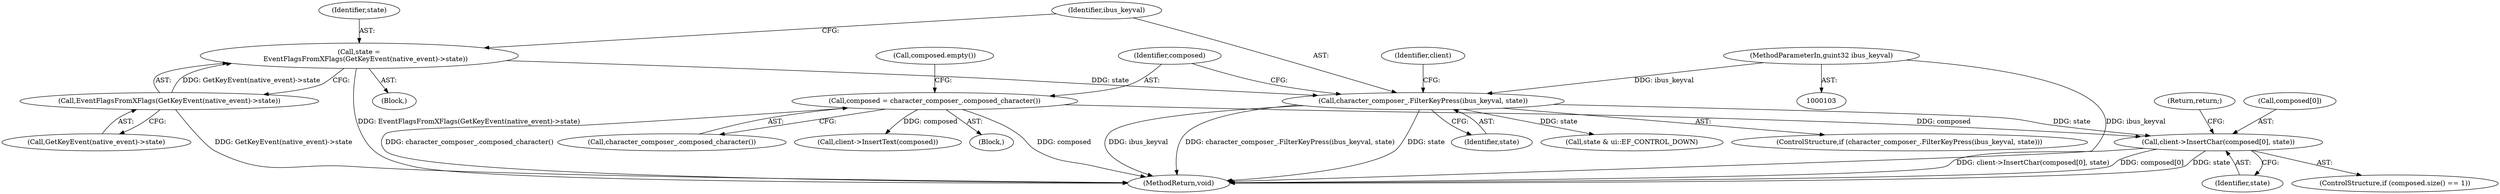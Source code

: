 digraph "0_Chrome_41a7e42ef575c10375f574145e5d023118fbd149_0@array" {
"1000151" [label="(Call,client->InsertChar(composed[0], state))"];
"1000134" [label="(Call,composed = character_composer_.composed_character())"];
"1000129" [label="(Call,character_composer_.FilterKeyPress(ibus_keyval, state))"];
"1000105" [label="(MethodParameterIn,guint32 ibus_keyval)"];
"1000121" [label="(Call,state =\n      EventFlagsFromXFlags(GetKeyEvent(native_event)->state))"];
"1000123" [label="(Call,EventFlagsFromXFlags(GetKeyEvent(native_event)->state))"];
"1000169" [label="(Call,state & ui::EF_CONTROL_DOWN)"];
"1000106" [label="(Block,)"];
"1000193" [label="(MethodReturn,void)"];
"1000122" [label="(Identifier,state)"];
"1000123" [label="(Call,EventFlagsFromXFlags(GetKeyEvent(native_event)->state))"];
"1000147" [label="(ControlStructure,if (composed.size() == 1))"];
"1000155" [label="(Identifier,state)"];
"1000130" [label="(Identifier,ibus_keyval)"];
"1000151" [label="(Call,client->InsertChar(composed[0], state))"];
"1000134" [label="(Call,composed = character_composer_.composed_character())"];
"1000135" [label="(Identifier,composed)"];
"1000105" [label="(MethodParameterIn,guint32 ibus_keyval)"];
"1000121" [label="(Call,state =\n      EventFlagsFromXFlags(GetKeyEvent(native_event)->state))"];
"1000152" [label="(Call,composed[0])"];
"1000159" [label="(Return,return;)"];
"1000161" [label="(Identifier,client)"];
"1000136" [label="(Call,character_composer_.composed_character())"];
"1000157" [label="(Call,client->InsertText(composed))"];
"1000139" [label="(Call,composed.empty())"];
"1000129" [label="(Call,character_composer_.FilterKeyPress(ibus_keyval, state))"];
"1000132" [label="(Block,)"];
"1000128" [label="(ControlStructure,if (character_composer_.FilterKeyPress(ibus_keyval, state)))"];
"1000131" [label="(Identifier,state)"];
"1000124" [label="(Call,GetKeyEvent(native_event)->state)"];
"1000151" -> "1000147"  [label="AST: "];
"1000151" -> "1000155"  [label="CFG: "];
"1000152" -> "1000151"  [label="AST: "];
"1000155" -> "1000151"  [label="AST: "];
"1000159" -> "1000151"  [label="CFG: "];
"1000151" -> "1000193"  [label="DDG: client->InsertChar(composed[0], state)"];
"1000151" -> "1000193"  [label="DDG: composed[0]"];
"1000151" -> "1000193"  [label="DDG: state"];
"1000134" -> "1000151"  [label="DDG: composed"];
"1000129" -> "1000151"  [label="DDG: state"];
"1000134" -> "1000132"  [label="AST: "];
"1000134" -> "1000136"  [label="CFG: "];
"1000135" -> "1000134"  [label="AST: "];
"1000136" -> "1000134"  [label="AST: "];
"1000139" -> "1000134"  [label="CFG: "];
"1000134" -> "1000193"  [label="DDG: composed"];
"1000134" -> "1000193"  [label="DDG: character_composer_.composed_character()"];
"1000134" -> "1000157"  [label="DDG: composed"];
"1000129" -> "1000128"  [label="AST: "];
"1000129" -> "1000131"  [label="CFG: "];
"1000130" -> "1000129"  [label="AST: "];
"1000131" -> "1000129"  [label="AST: "];
"1000135" -> "1000129"  [label="CFG: "];
"1000161" -> "1000129"  [label="CFG: "];
"1000129" -> "1000193"  [label="DDG: ibus_keyval"];
"1000129" -> "1000193"  [label="DDG: character_composer_.FilterKeyPress(ibus_keyval, state)"];
"1000129" -> "1000193"  [label="DDG: state"];
"1000105" -> "1000129"  [label="DDG: ibus_keyval"];
"1000121" -> "1000129"  [label="DDG: state"];
"1000129" -> "1000169"  [label="DDG: state"];
"1000105" -> "1000103"  [label="AST: "];
"1000105" -> "1000193"  [label="DDG: ibus_keyval"];
"1000121" -> "1000106"  [label="AST: "];
"1000121" -> "1000123"  [label="CFG: "];
"1000122" -> "1000121"  [label="AST: "];
"1000123" -> "1000121"  [label="AST: "];
"1000130" -> "1000121"  [label="CFG: "];
"1000121" -> "1000193"  [label="DDG: EventFlagsFromXFlags(GetKeyEvent(native_event)->state)"];
"1000123" -> "1000121"  [label="DDG: GetKeyEvent(native_event)->state"];
"1000123" -> "1000124"  [label="CFG: "];
"1000124" -> "1000123"  [label="AST: "];
"1000123" -> "1000193"  [label="DDG: GetKeyEvent(native_event)->state"];
}
